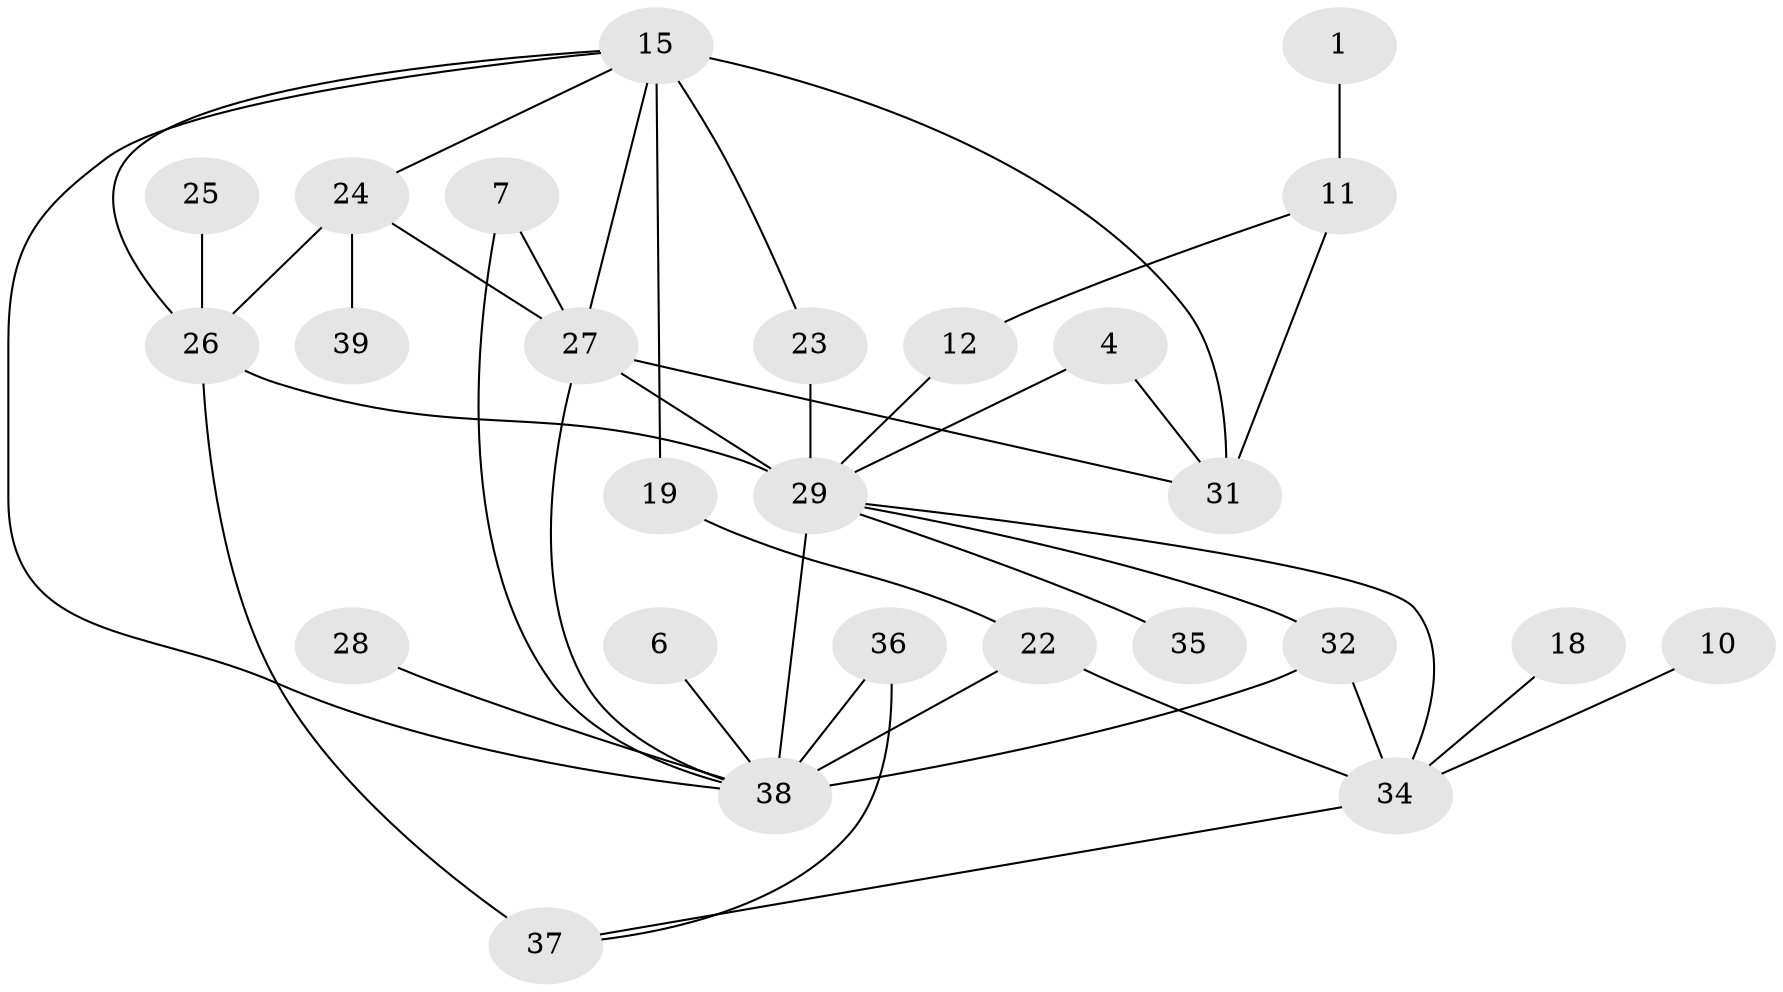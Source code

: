 // original degree distribution, {1: 0.14285714285714285, 0: 0.16883116883116883, 3: 0.2077922077922078, 5: 0.05194805194805195, 2: 0.2987012987012987, 4: 0.09090909090909091, 6: 0.012987012987012988, 8: 0.012987012987012988, 7: 0.012987012987012988}
// Generated by graph-tools (version 1.1) at 2025/00/03/09/25 03:00:46]
// undirected, 26 vertices, 41 edges
graph export_dot {
graph [start="1"]
  node [color=gray90,style=filled];
  1;
  4;
  6;
  7;
  10;
  11;
  12;
  15;
  18;
  19;
  22;
  23;
  24;
  25;
  26;
  27;
  28;
  29;
  31;
  32;
  34;
  35;
  36;
  37;
  38;
  39;
  1 -- 11 [weight=1.0];
  4 -- 29 [weight=1.0];
  4 -- 31 [weight=1.0];
  6 -- 38 [weight=1.0];
  7 -- 27 [weight=1.0];
  7 -- 38 [weight=1.0];
  10 -- 34 [weight=1.0];
  11 -- 12 [weight=1.0];
  11 -- 31 [weight=1.0];
  12 -- 29 [weight=1.0];
  15 -- 19 [weight=1.0];
  15 -- 23 [weight=1.0];
  15 -- 24 [weight=1.0];
  15 -- 26 [weight=1.0];
  15 -- 27 [weight=1.0];
  15 -- 31 [weight=2.0];
  15 -- 38 [weight=1.0];
  18 -- 34 [weight=1.0];
  19 -- 22 [weight=1.0];
  22 -- 34 [weight=1.0];
  22 -- 38 [weight=1.0];
  23 -- 29 [weight=2.0];
  24 -- 26 [weight=1.0];
  24 -- 27 [weight=1.0];
  24 -- 39 [weight=1.0];
  25 -- 26 [weight=1.0];
  26 -- 29 [weight=1.0];
  26 -- 37 [weight=2.0];
  27 -- 29 [weight=2.0];
  27 -- 31 [weight=1.0];
  27 -- 38 [weight=1.0];
  28 -- 38 [weight=1.0];
  29 -- 32 [weight=1.0];
  29 -- 34 [weight=1.0];
  29 -- 35 [weight=1.0];
  29 -- 38 [weight=3.0];
  32 -- 34 [weight=1.0];
  32 -- 38 [weight=1.0];
  34 -- 37 [weight=1.0];
  36 -- 37 [weight=1.0];
  36 -- 38 [weight=1.0];
}
